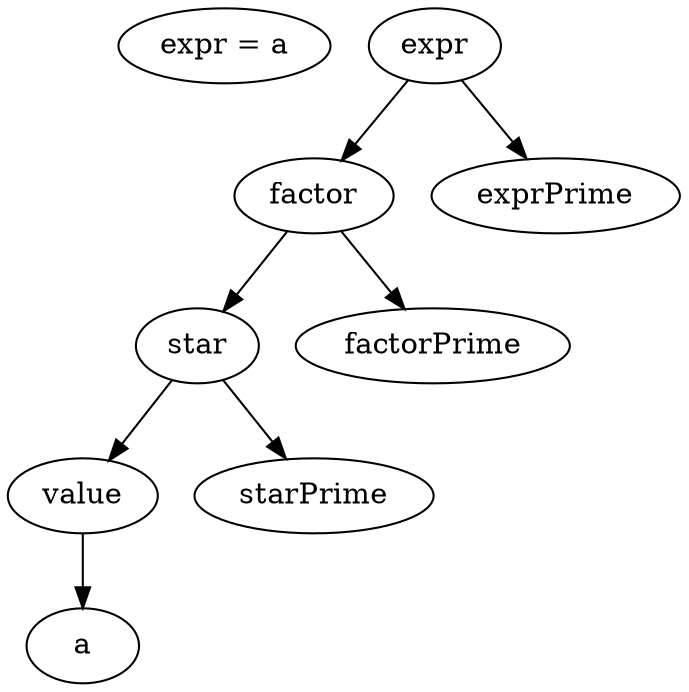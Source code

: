 digraph G {
E [label="expr = a"];
0 [label="expr"];
1 [label="factor"];
2 [label="star"];
3 [label="value"];
4 [label="a"];
6 [label="starPrime"];
8 [label="factorPrime"];
10 [label="exprPrime"];
0 -> 1;
0 -> 10;
1 -> 2;
1 -> 8;
2 -> 3;
2 -> 6;
3 -> 4;
}
